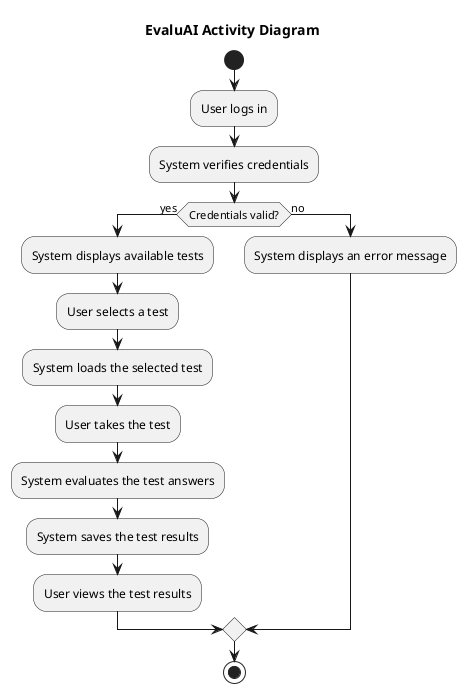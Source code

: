 @startuml activity
title "EvaluAI Activity Diagram"

start

:User logs in;
    :System verifies credentials;
    if (Credentials valid?) then (yes)
        :System displays available tests;
        :User selects a test;
        :System loads the selected test;
        :User takes the test;
        :System evaluates the test answers;
        :System saves the test results;
        :User views the test results;
    else (no)
        :System displays an error message;
    endif

stop
@enduml
